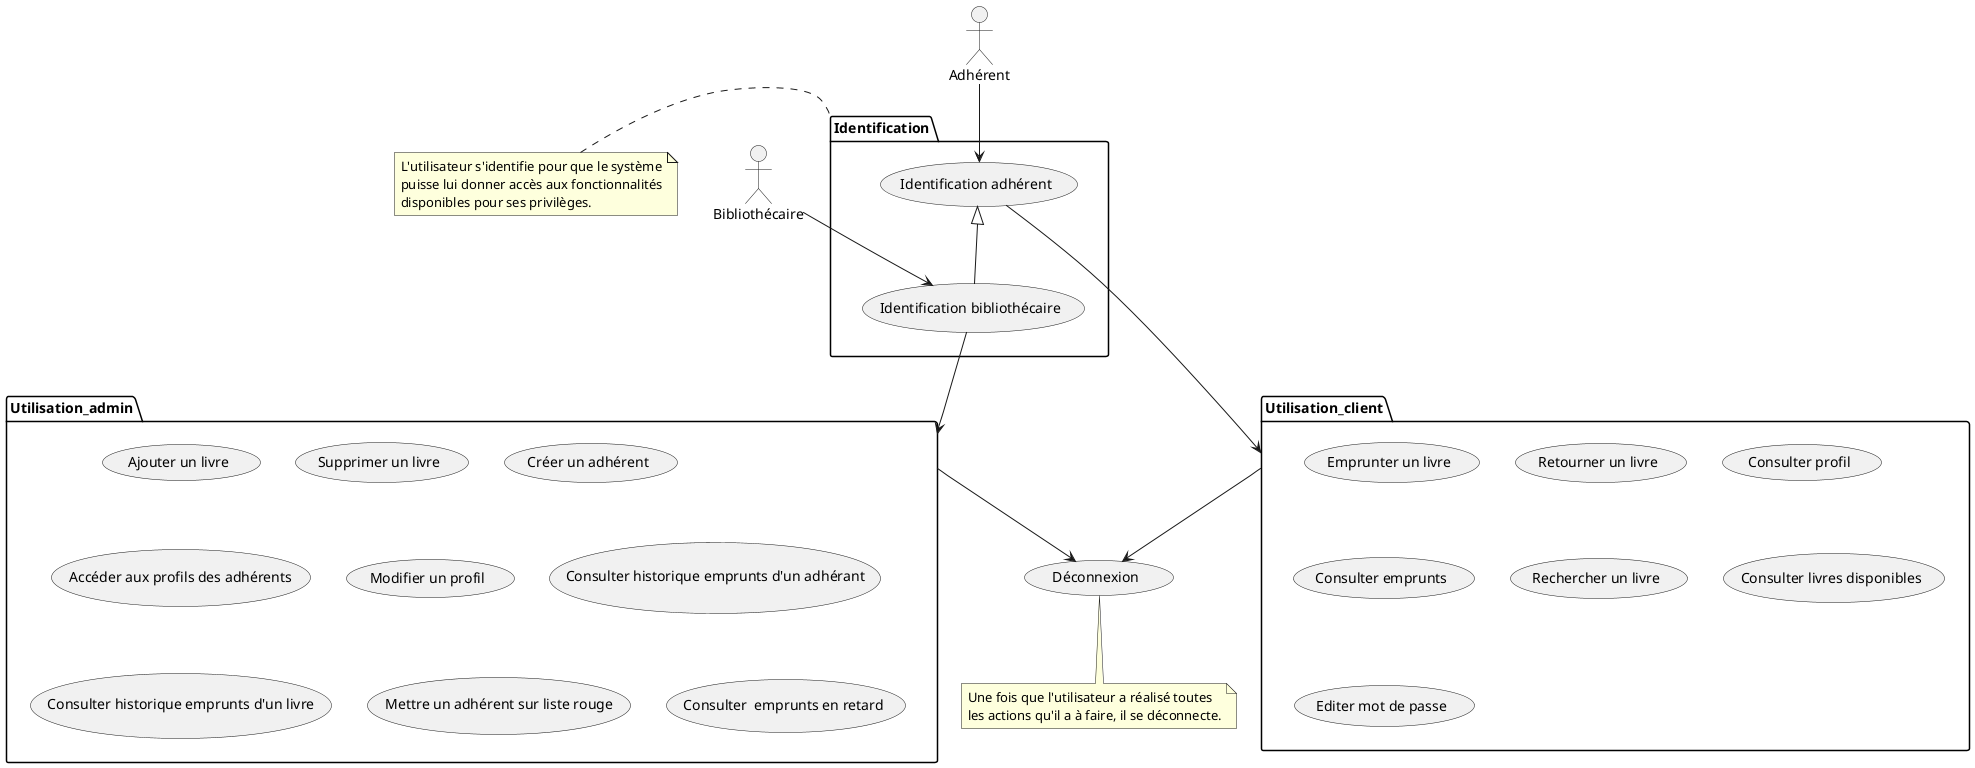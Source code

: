 @startuml
'https://plantuml.com/use-case-diagram

:Bibliothécaire: as Admin
:Adhérent: as User

package Identification {
    (Identification adhérent) as id_client
    (Identification bibliothécaire) as id_admin
}

package Utilisation_client {
    (Emprunter un livre) as emprunt
    (Retourner un livre) as retour
    (Consulter profil) as profil
    (Consulter emprunts) as consultation
    (Rechercher un livre) as recherche
    (Consulter livres disponibles)
    (Editer mot de passe)
}

package Utilisation_admin {
    (Ajouter un livre) as ajout
    (Supprimer un livre) as suppression
    (Créer un adhérent) as création
    (Accéder aux profils des adhérents) as espion
    (Modifier un profil)
    (Consulter historique emprunts d'un adhérant)
    (Consulter historique emprunts d'un livre)
    (Mettre un adhérent sur liste rouge)
    (Consulter  emprunts en retard)
}


User --> (id_client)
Admin --> (id_admin)
(id_client) <|-- (id_admin)

(id_admin) --> Utilisation_admin
(id_client) --> Utilisation_client

Utilisation_client --> (Déconnexion)
Utilisation_admin --> (Déconnexion)

note bottom of (Déconnexion)
    Une fois que l'utilisateur a réalisé toutes
    les actions qu'il a à faire, il se déconnecte.
end note

note left of Identification
    L'utilisateur s'identifie pour que le système
    puisse lui donner accès aux fonctionnalités
    disponibles pour ses privilèges.
end note

@enduml